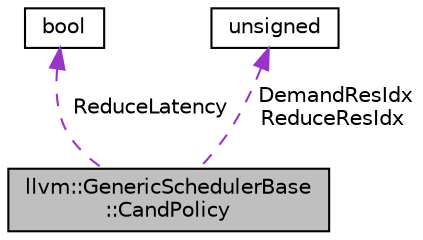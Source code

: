 digraph "llvm::GenericSchedulerBase::CandPolicy"
{
 // LATEX_PDF_SIZE
  bgcolor="transparent";
  edge [fontname="Helvetica",fontsize="10",labelfontname="Helvetica",labelfontsize="10"];
  node [fontname="Helvetica",fontsize="10",shape="box"];
  Node1 [label="llvm::GenericSchedulerBase\l::CandPolicy",height=0.2,width=0.4,color="black", fillcolor="grey75", style="filled", fontcolor="black",tooltip="Policy for scheduling the next instruction in the candidate's zone."];
  Node2 -> Node1 [dir="back",color="darkorchid3",fontsize="10",style="dashed",label=" ReduceLatency" ,fontname="Helvetica"];
  Node2 [label="bool",height=0.2,width=0.4,color="black",URL="$classbool.html",tooltip=" "];
  Node3 -> Node1 [dir="back",color="darkorchid3",fontsize="10",style="dashed",label=" DemandResIdx\nReduceResIdx" ,fontname="Helvetica"];
  Node3 [label="unsigned",height=0.2,width=0.4,color="black",URL="$classunsigned.html",tooltip=" "];
}
